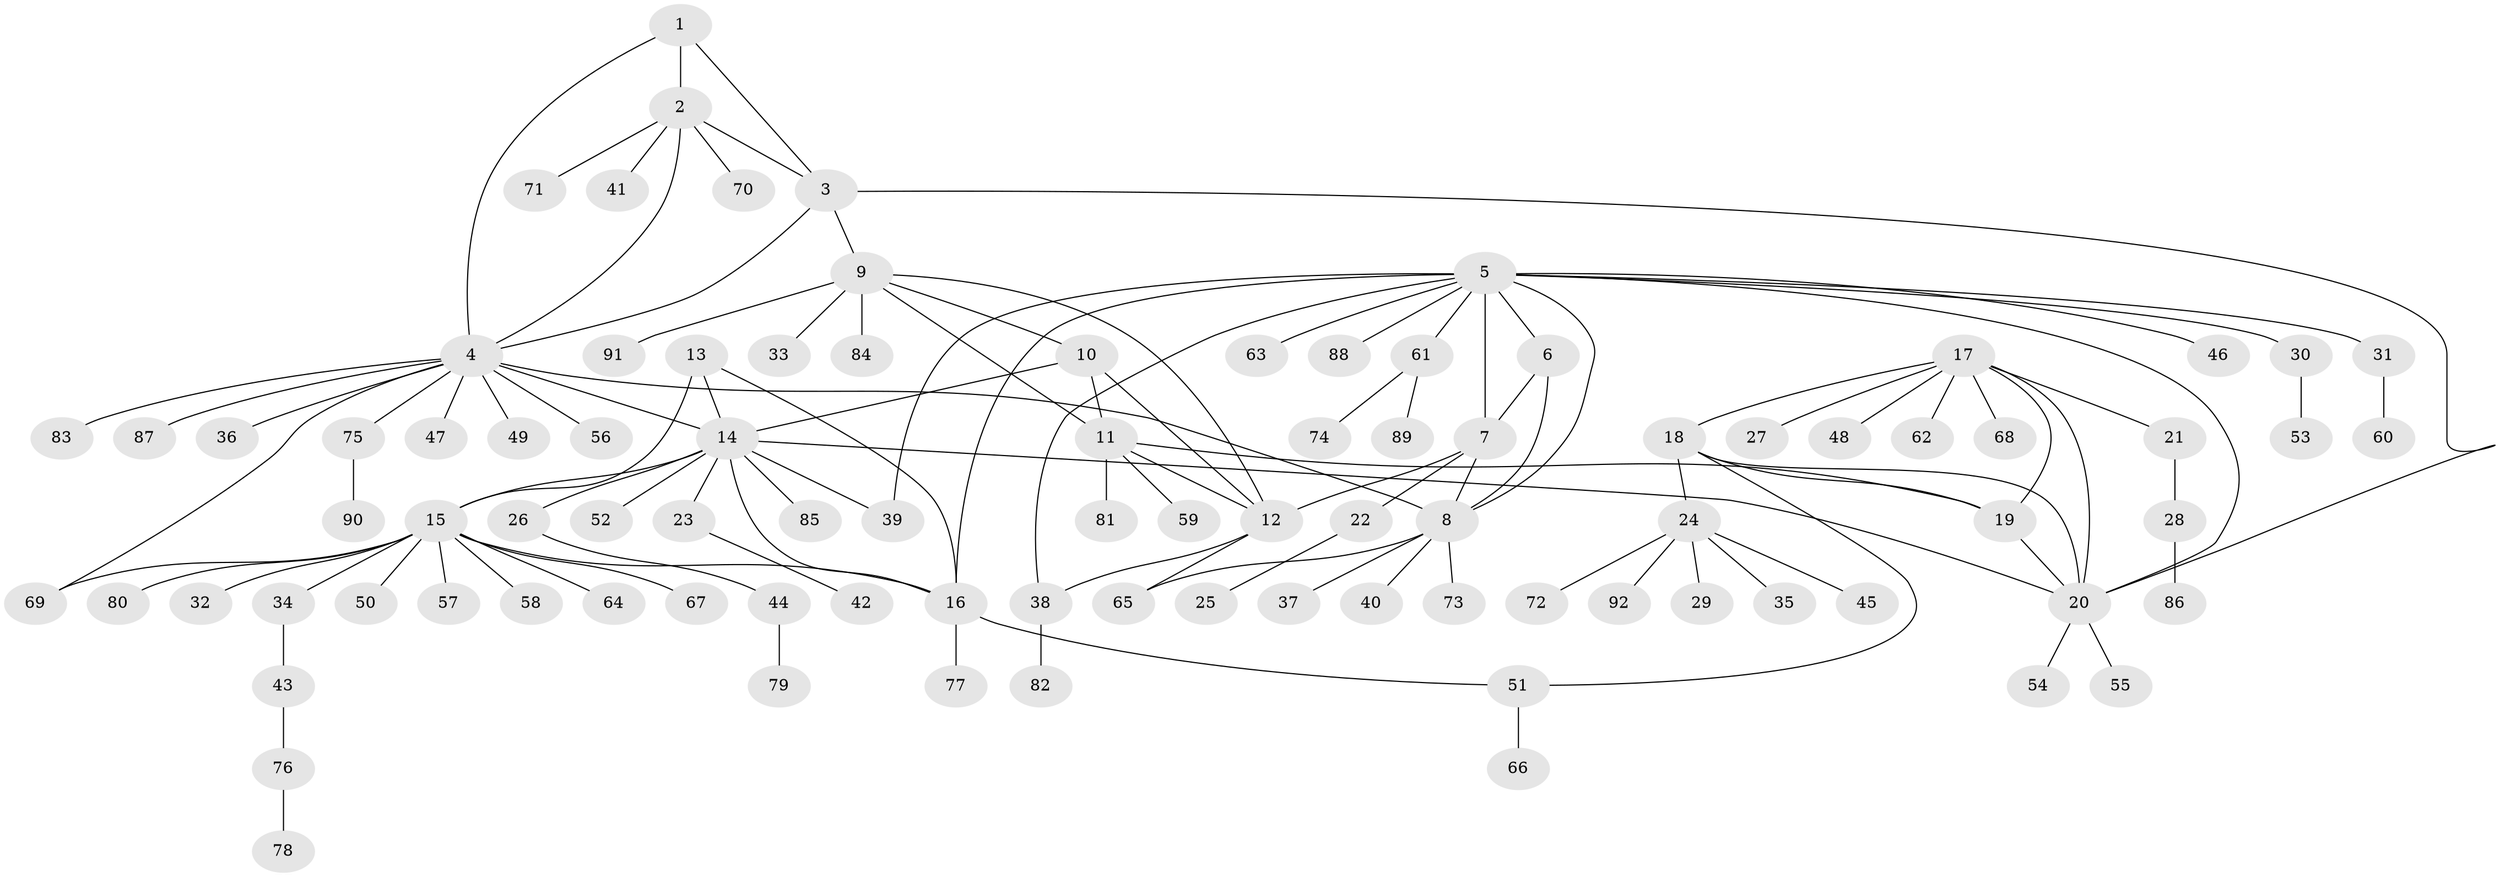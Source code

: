 // Generated by graph-tools (version 1.1) at 2025/56/03/09/25 04:56:06]
// undirected, 92 vertices, 117 edges
graph export_dot {
graph [start="1"]
  node [color=gray90,style=filled];
  1;
  2;
  3;
  4;
  5;
  6;
  7;
  8;
  9;
  10;
  11;
  12;
  13;
  14;
  15;
  16;
  17;
  18;
  19;
  20;
  21;
  22;
  23;
  24;
  25;
  26;
  27;
  28;
  29;
  30;
  31;
  32;
  33;
  34;
  35;
  36;
  37;
  38;
  39;
  40;
  41;
  42;
  43;
  44;
  45;
  46;
  47;
  48;
  49;
  50;
  51;
  52;
  53;
  54;
  55;
  56;
  57;
  58;
  59;
  60;
  61;
  62;
  63;
  64;
  65;
  66;
  67;
  68;
  69;
  70;
  71;
  72;
  73;
  74;
  75;
  76;
  77;
  78;
  79;
  80;
  81;
  82;
  83;
  84;
  85;
  86;
  87;
  88;
  89;
  90;
  91;
  92;
  1 -- 2;
  1 -- 3;
  1 -- 4;
  2 -- 3;
  2 -- 4;
  2 -- 41;
  2 -- 70;
  2 -- 71;
  3 -- 4;
  3 -- 9;
  3 -- 20;
  4 -- 8;
  4 -- 14;
  4 -- 36;
  4 -- 47;
  4 -- 49;
  4 -- 56;
  4 -- 69;
  4 -- 75;
  4 -- 83;
  4 -- 87;
  5 -- 6;
  5 -- 7;
  5 -- 8;
  5 -- 16;
  5 -- 20;
  5 -- 30;
  5 -- 31;
  5 -- 38;
  5 -- 39;
  5 -- 46;
  5 -- 61;
  5 -- 63;
  5 -- 88;
  6 -- 7;
  6 -- 8;
  7 -- 8;
  7 -- 12;
  7 -- 22;
  8 -- 37;
  8 -- 40;
  8 -- 65;
  8 -- 73;
  9 -- 10;
  9 -- 11;
  9 -- 12;
  9 -- 33;
  9 -- 84;
  9 -- 91;
  10 -- 11;
  10 -- 12;
  10 -- 14;
  11 -- 12;
  11 -- 19;
  11 -- 59;
  11 -- 81;
  12 -- 38;
  12 -- 65;
  13 -- 14;
  13 -- 15;
  13 -- 16;
  14 -- 15;
  14 -- 16;
  14 -- 20;
  14 -- 23;
  14 -- 26;
  14 -- 39;
  14 -- 52;
  14 -- 85;
  15 -- 16;
  15 -- 32;
  15 -- 34;
  15 -- 50;
  15 -- 57;
  15 -- 58;
  15 -- 64;
  15 -- 67;
  15 -- 69;
  15 -- 80;
  16 -- 51;
  16 -- 77;
  17 -- 18;
  17 -- 19;
  17 -- 20;
  17 -- 21;
  17 -- 27;
  17 -- 48;
  17 -- 62;
  17 -- 68;
  18 -- 19;
  18 -- 20;
  18 -- 24;
  18 -- 51;
  19 -- 20;
  20 -- 54;
  20 -- 55;
  21 -- 28;
  22 -- 25;
  23 -- 42;
  24 -- 29;
  24 -- 35;
  24 -- 45;
  24 -- 72;
  24 -- 92;
  26 -- 44;
  28 -- 86;
  30 -- 53;
  31 -- 60;
  34 -- 43;
  38 -- 82;
  43 -- 76;
  44 -- 79;
  51 -- 66;
  61 -- 74;
  61 -- 89;
  75 -- 90;
  76 -- 78;
}
